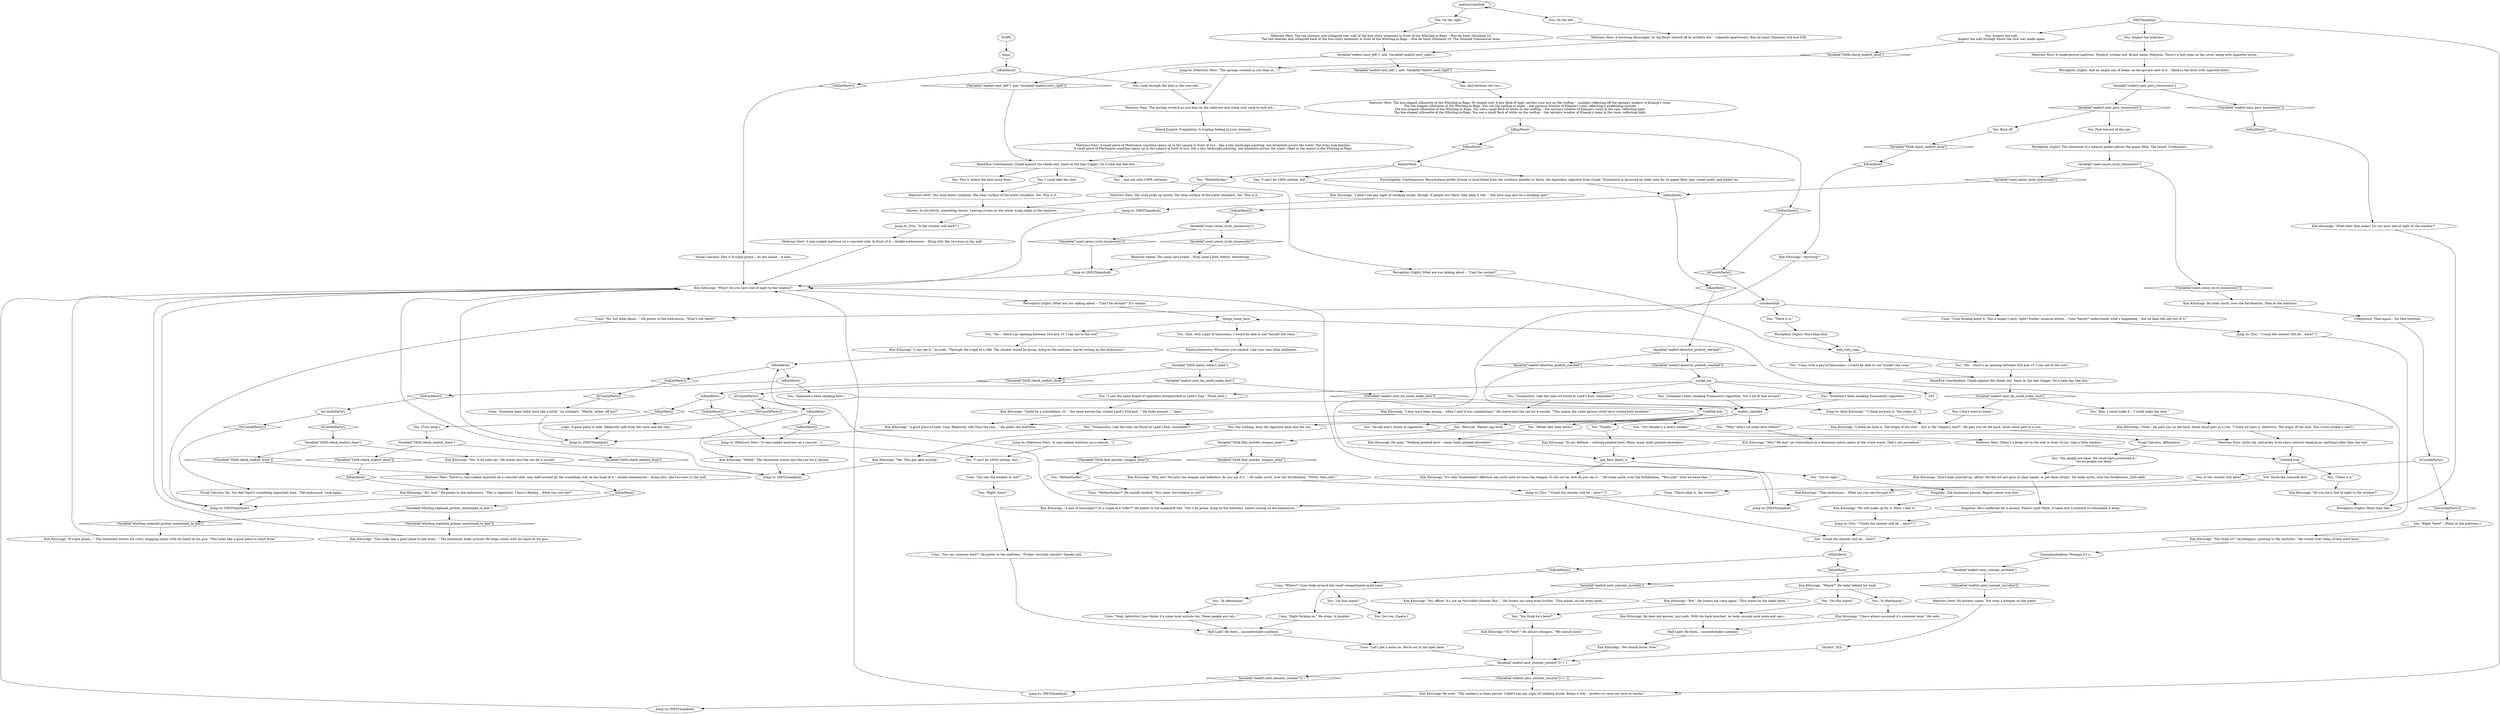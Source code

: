# SEAFORT / MATTRESS NEST
# (in front of double embrasure looking over the bay, into whirling window, ends check island task, shot was made here)
# ==================================================
digraph G {
	  0 [label="START"];
	  1 [label="input"];
	  2 [label="Composure: Then again... his face twitches."];
	  3 [label="Jump to: [You: \"Is the shooter still here?\"]"];
	  4 [label="Logic: A good place to hide. Relatively safe from the snow and the rain..."];
	  5 [label="Kim Kitsuragi: \"This looks like a good place to aim from...\" The lieutenant looks around. He steps closer with his hand on his gun."];
	  6 [label="You: \"Finally.\""];
	  7 [label="You: ...but not with 100% certainty."];
	  8 [label="Shivers: In the North, something moves. Leaving circles on the water. Long stalks in the shallows..."];
	  9 [label="You: \"On this island.\""];
	  10 [label="Shivers: YES."];
	  11 [label="Cuno: \"You see someone here?\" He points to the mattress. \"Fuckin' invisible shooter? Spooky shit...\""];
	  12 [label="You: \"Cuno, with a pair of binoculars, I would be able to see *inside* the room.\""];
	  13 [label="Variable[\"seafort.deserter_prehub_reached\"]"];
	  14 [label="Variable[\"seafort.deserter_prehub_reached\"]", shape=diamond];
	  15 [label="!(Variable[\"seafort.deserter_prehub_reached\"])", shape=diamond];
	  16 [label="IsKimHere()"];
	  17 [label="IsKimHere()", shape=diamond];
	  18 [label="!(IsKimHere())", shape=diamond];
	  19 [label="Jump to: [NESTmainhub]"];
	  20 [label="Mattress Nest: A towering skyscraper, its top floors shaved off by artillery fire -- Capeside Apartments: Rue de Saint Ghislaine 33A and 33B."];
	  21 [label="kimherehub"];
	  22 [label="You: \"Someone's been smoking Tioumoutiri cigarettes.\""];
	  23 [label="Kim Kitsuragi: He does not answer, just nods. With his back hunched, he looks around once more and says..."];
	  24 [label="You: \"You think he's here?\""];
	  25 [label="You: \"In Martinaise.\""];
	  26 [label="You: \"On this island.\""];
	  27 [label="You: \"Yes -- there's an opening between 33A and 10. I can see to the roof.\""];
	  28 [label="Kim Kitsuragi: \"Yes. This guy gets around.\""];
	  29 [label="Mattress Nest: The box-shaped silhouette of the Whirling-in-Rags. Its sloped roof. A tiny fleck of light catches your eye on the rooftop -- sunlight reflecting off the upstairs window of Klaasje's room.\nThe box-shaped silhouette of the Whirling-in-Rags. You see the rooftop at night -- the upstairs window of Klaasje's room reflecting a streetlamp outside.\nThe box-shaped silhouette of the Whirling-in-Rags. You see a small fleck of white on the rooftop -- the upstairs window of Klaasje's room in the rain, reflecting light.\nThe box-shaped silhouette of the Whirling-in-Rags. You see a small fleck of white on the rooftop -- the upstairs window of Klaasje's room in the snow, reflecting light."];
	  30 [label="You: I don't want to boast..."];
	  31 [label="Jump to: [NESTmainhub]"];
	  32 [label="You: \"Boo-yah. Master cop work.\""];
	  33 [label="Kim Kitsuragi: \"We will make up for it. Here. I feel it.\""];
	  34 [label="IsKimHere()"];
	  35 [label="IsKimHere()", shape=diamond];
	  36 [label="!(IsKimHere())", shape=diamond];
	  37 [label="Kim Kitsuragi: \"No, officer. It's not an *invisible* shooter. But...\" He lowers his voice even further. \"This island, on the other hand...\""];
	  38 [label="You: \"Our shooter's a heavy smoker.\""];
	  39 [label="You: Touch the concrete first."];
	  40 [label="You: On the left..."];
	  41 [label="Kim Kitsuragi: \"Do you have line of sight to the window?\""];
	  42 [label="Kim Kitsuragi: \"Good.\" He pats you on the back, three small pats in a row. \"I think we have it, detective. The origin of the shot. This is the *sniper's nest*.\""];
	  43 [label="Jump to: [NESTmainhub]"];
	  44 [label="You: \"You're right.\""];
	  45 [label="Kim Kitsuragi: \"Where?\" He looks behind his back."];
	  46 [label="Kim Kitsuragi: \"Or *she*.\" He almost whispers. \"We should move.\""];
	  47 [label="Kim Kitsuragi: \"B triple prime...\" The lieutenant lowers his voice, stepping closer with his hand on his gun. \"This looks like a good place to shoot from.\""];
	  48 [label="Kim Kitsuragi: \"I can see it,\" he nods. \"Through the scope of a rifle. The shooter would be prone, lying on the mattress, barrel resting on the embrasure.\""];
	  49 [label="Kim Kitsuragi: He nods. \"Nothing pointed here -- many leads pointed elsewhere.\""];
	  50 [label="Cuno: \"Motherfucker?\" He sounds excited. \"You seein' the window or not?\""];
	  51 [label="Visual Calculus: No. You feel there's something important here.  The embrasure. Look again..."];
	  52 [label="Jump to: [NESTmainhub]"];
	  53 [label="Kim Kitsuragi: \"In our defence -- nothing pointed here. Many, many leads pointed elsewhere.\""];
	  54 [label="You: Inspect the mattress."];
	  55 [label="You: And between the two..."];
	  56 [label="You: \"Kim, with a pair of binoculars, I would be able to see *inside* the room.\""];
	  57 [label="Variable[\"whirling.replaced_primes_mentioned_to_kim\"]"];
	  58 [label="Variable[\"whirling.replaced_primes_mentioned_to_kim\"]", shape=diamond];
	  59 [label="!(Variable[\"whirling.replaced_primes_mentioned_to_kim\"])", shape=diamond];
	  60 [label="You: \"Could the shooter still be... here?\""];
	  61 [label="Variable[\"seafort.nest_concept_invisible\"]"];
	  62 [label="Variable[\"seafort.nest_concept_invisible\"]", shape=diamond];
	  63 [label="!(Variable[\"seafort.nest_concept_invisible\"])", shape=diamond];
	  64 [label="You: \"There it is.\""];
	  65 [label="Untitled hub"];
	  66 [label="Jump to: [You: \"\"Could the shooter still be... here?\"\"]"];
	  67 [label="Variable[\"seafort.nest_shooter_counter\"]== 1"];
	  68 [label="Variable[\"seafort.nest_shooter_counter\"]== 1", shape=diamond];
	  69 [label="!(Variable[\"seafort.nest_shooter_counter\"]== 1)", shape=diamond];
	  70 [label="Mattress Nest: The springs screech as you lean on the mattress and crane your neck to look out..."];
	  71 [label="You: Back off."];
	  72 [label="You: On the right..."];
	  73 [label="smoke_em"];
	  74 [label="Kim Kitsuragi: \"Don't beat yourself up, officer. We did not put guns in their hands, or get them drunk.\" He looks north, over the fortification, then adds:"];
	  75 [label="You: I could take the shot."];
	  76 [label="You: This is where the shot came from..."];
	  77 [label="Conceptualization: Perhaps it's a..."];
	  78 [label="Kim Kitsuragi: \"I have always assumed it's someone local.\" He nods."];
	  79 [label="Jump to: [Mattress Nest: \"A rain-soaked mattress on a concret...\"]"];
	  80 [label="Cuno: \"Yeah, detective Cuno thinks it's some local asshole too. These people are rats...\""];
	  81 [label="You: \"Tioumoutiri. Like the ones we found at Land's End, remember?\""];
	  82 [label="Jump to: [Mattress Nest: \"A rain-soaked mattress on a concret...\"]"];
	  83 [label="Perception (Sight): More than that."];
	  84 [label="Variable[\"coast.sense_cyclo_tioumoutiri\"]"];
	  85 [label="Variable[\"coast.sense_cyclo_tioumoutiri\"]", shape=diamond];
	  86 [label="!(Variable[\"coast.sense_cyclo_tioumoutiri\"])", shape=diamond];
	  87 [label="Kim Kitsuragi: \"No, wait.\" He points to the embrasure. \"This is important, I have a feeling... What can you see?\""];
	  88 [label="Kim Kitsuragi: \"I think we have it. The origin of the shot -- this is the *sniper's nest*.\" He pats you on the back, three small pats in a row."];
	  89 [label="IsKimHere()"];
	  90 [label="IsKimHere()", shape=diamond];
	  91 [label="!(IsKimHere())", shape=diamond];
	  92 [label="You: \"In Martinaise.\""];
	  93 [label="Kim Kitsuragi: \"You think so?\" he whispers, pointing to the mattress. \"We would *see* them if they were here.\""];
	  94 [label="Kim Kitsuragi: \"We should move. Now.\""];
	  95 [label="cunoherehub"];
	  96 [label="Cuno: \"Where?\" Cuno looks around the small compartment-sized room."];
	  97 [label="Kim Kitsuragi: \"Why not? We have the weapon and ballistics. As you say it's...\" He looks north, over the fortification. \"Pretty *boo-yah*.\""];
	  98 [label="Jump to: [You: \"\"Could the shooter still be... here?\"\"]"];
	  99 [label="Mattress Nest: A small piece of Martinaise coastline opens up in the square in front of you -- like a tiny landscape painting, one kilometre across the water. The ruins look familiar.\nA small piece of Martinaise coastline opens up in the square in front of you, like a tiny landscape painting, one kilometre across the water. Dead in the centre is the Whirling-in-Rags."];
	  100 [label="Electrochemistry: Whenever you wanted. Like your own little dollhouse..."];
	  101 [label="You: \"*Why* didn't we come here before?\""];
	  102 [label="Visual Calculus: This is B triple prime -- on the island... A nest."];
	  103 [label="Perception (Sight): And an empty can of beans on the ground next to it -- filled to the brim with cigarette butts."];
	  104 [label="Variable[\"seafort.nest_perc_tioumoutiri\"]"];
	  105 [label="Variable[\"seafort.nest_perc_tioumoutiri\"]", shape=diamond];
	  106 [label="!(Variable[\"seafort.nest_perc_tioumoutiri\"])", shape=diamond];
	  107 [label="Jump to: [NESTmainhub]"];
	  108 [label="Kim Kitsuragi: \"Why? We don't go everywhere in a thousand metre radius of the crime scene. That's not procedure.\""];
	  109 [label="IsKimHere()"];
	  110 [label="IsKimHere()", shape=diamond];
	  111 [label="!(IsKimHere())", shape=diamond];
	  112 [label="Variable[\"coast.sense_cyclo_tioumoutiri\"]"];
	  113 [label="Variable[\"coast.sense_cyclo_tioumoutiri\"]", shape=diamond];
	  114 [label="!(Variable[\"coast.sense_cyclo_tioumoutiri\"])", shape=diamond];
	  115 [label="Variable[\"seafort.nest_left\"]  and  Variable[\"seafort.nest_right\"]"];
	  116 [label="Variable[\"seafort.nest_left\"]  and  Variable[\"seafort.nest_right\"]", shape=diamond];
	  117 [label="!(Variable[\"seafort.nest_left\"]  and  Variable[\"seafort.nest_right\"])", shape=diamond];
	  118 [label="Jump to: [NESTmainhub]"];
	  119 [label="things_come_here"];
	  120 [label="You: \"Someone's been smoking Tioumoutiri cigarettes. Not a lot of that around.\""];
	  121 [label="Kim Kitsuragi: \"I may have been wrong -- when I said it was unimportant.\" He stares into the can for a second. \"This means the same person could have visited both locations.\""];
	  122 [label="Jump to: [Kim Kitsuragi: \"\"I think we have it. The origin of...\"]"];
	  123 [label="get_here_finish_it"];
	  124 [label="Cuno: \"Let's get a move on. We're out in the open here...\""];
	  125 [label="talk_with_cuno"];
	  126 [label="Untitled hub"];
	  127 [label="Perception (Sight): The silhouette of a tobacco picker adorns the paper filter. The brand: Tioumoutiri."];
	  128 [label="Jump to: [NESTmainhub]"];
	  129 [label="You: \"I saw the same brand of cigarettes extinguished in Land's End.\" (Point west.)"];
	  130 [label="Perception (Sight): What are you talking about -- \"Can't be certain?\" It's certain."];
	  131 [label="You: \"Better late than never.\""];
	  132 [label="Mattress Nest: The wind blows suddenly. The clear surface of the water shudders. Yes. This is it."];
	  133 [label="Cuno: \"Someone been hidin' here like a bitch,\" he whispers. \"Maybe  jerkin' off too?\""];
	  134 [label="You: \"An old man's brand of cigarettes....\""];
	  135 [label="Reaction Speed: The same rare brand... from Land's End, before. Interesting."];
	  136 [label="Jump to: [You: \"\"Could the shooter still be... here?\"\"]"];
	  137 [label="Mattress Nest: A single-person mattress. Modern, civilian use. Brand name: Marjorie. There's a fuel stain on the cover, along with cigarette burns."];
	  138 [label="Mattress Nest: The red chimney and collapsed rear wall of the four-story tenement in front of the Whirling-in-Rags -- Rue de Saint Ghislaine 10.\nThe red chimney and collapsed back of the four-story tenement in front of the Whirling-in-Rags -- Rue de Saint Ghislaine 10. The Doomed Commercial Area."];
	  139 [label="You: \"Motherfucker.\""];
	  140 [label="Jump to: [NESTmainhub]"];
	  141 [label="IsCunoInParty()"];
	  142 [label="IsCunoInParty()", shape=diamond];
	  143 [label="!(IsCunoInParty())", shape=diamond];
	  144 [label="Variable[\"TASK.find_murder_weapon_done\"]"];
	  145 [label="Variable[\"TASK.find_murder_weapon_done\"]", shape=diamond];
	  146 [label="!(Variable[\"TASK.find_murder_weapon_done\"])", shape=diamond];
	  147 [label="Inland Empire: Trepidation. A tingling feeling in your stomach..."];
	  148 [label="You: \"Kim, I could make it -- I could make the shot.\""];
	  149 [label="You: \"Tioumoutiri. Like the ones we found at Land's End, remember?\""];
	  150 [label="Kim Kitsuragi: \"Could be a coincidence. Or -- the same person has visited Land's End and...\" He looks around, \"...here.\""];
	  151 [label="Cuno: \"You see the window or not?\""];
	  152 [label="Jump to: [Mattress Nest: \"The springs screech as you lean on...\"]"];
	  153 [label="You: Pick one out of the can."];
	  154 [label="You: \"I can't be 100% certain, but...\""];
	  155 [label="You: \"Yes -- there's an opening between 33A and 10. I can see to the roof.\""];
	  156 [label="Variable[\"TASK.check_seafort_done\"]"];
	  157 [label="Variable[\"TASK.check_seafort_done\"]", shape=diamond];
	  158 [label="!(Variable[\"TASK.check_seafort_done\"])", shape=diamond];
	  159 [label="Kim Kitsuragi: \"Anything?\""];
	  160 [label="You: Say nothing, drop the cigarette back into the can."];
	  161 [label="Half Light: He feels... uncomfortable suddenly."];
	  162 [label="Half Light: He feels... uncomfortable suddenly."];
	  163 [label="You: Inspect the wall.\nInspect the wall through which the shot was made again."];
	  164 [label="NESTmainhub"];
	  165 [label="Kim Kitsuragi: \"What? Do you have line of sight to the window?\""];
	  166 [label="Kim Kitsuragi: \"I didn't see any signs of smoking inside, though. If people live there, they keep it tidy -- this here may also be a smoking spot.\""];
	  167 [label="Kim Kitsuragi: \"A good place to hide. Cosy. Relatively safe from the rain...\" He pokes the mattress."];
	  168 [label="Kim Kitsuragi: \"What does that mean? Do you have line of sight to the window?\""];
	  169 [label="Mattress Nest: The wind picks up slowly. The clear surface of the water shudders. Yes. This is it."];
	  170 [label="Perception (Sight): What are you talking about -- \"Can't be certain?\""];
	  171 [label="You: \"Right *here*.\""];
	  172 [label="Cuno: \"Right fucking on.\" He stops. A shudder."];
	  173 [label="You: Got you. [Leave.]"];
	  174 [label="mattressnesthub"];
	  175 [label="Hand/Eye Coordination: Cheek against the cheek rest, hand on the hair trigger. On a calm day like this..."];
	  176 [label="You: \"Right *here*.\" (Point at the mattress.)"];
	  177 [label="Kim Kitsuragi: \"But.\" He lowers his voice again. \"This island on the other hand...\""];
	  178 [label="Mattress Nest: No answer comes. Not even a whisper on the water."];
	  179 [label="Cuno: \"There what is, the window?\""];
	  180 [label="Perception (Sight): More than that."];
	  181 [label="Kim Kitsuragi: \"A pair of binoculars? Or a scope of a *rifle*?\" He points to the makeshift bed. \"You'd be prone, lying on the mattress, barrel resting on the embrasure...\""];
	  182 [label="Variable[\"TASK.check_seafort_done\"]"];
	  183 [label="Variable[\"TASK.check_seafort_done\"]", shape=diamond];
	  184 [label="!(Variable[\"TASK.check_seafort_done\"])", shape=diamond];
	  185 [label="Variable[\"seafort.nest_he_could_make_shot\"]"];
	  186 [label="Variable[\"seafort.nest_he_could_make_shot\"]", shape=diamond];
	  187 [label="!(Variable[\"seafort.nest_he_could_make_shot\"])", shape=diamond];
	  188 [label="IsCunoInParty()"];
	  189 [label="IsCunoInParty()", shape=diamond];
	  190 [label="!(IsCunoInParty())", shape=diamond];
	  191 [label="IsKimHere()"];
	  192 [label="IsKimHere()", shape=diamond];
	  193 [label="!(IsKimHere())", shape=diamond];
	  194 [label="Kim Kitsuragi: \"Noted.\" The lieutenant stares into the can for a second."];
	  195 [label="Visual Calculus: Affirmative."];
	  196 [label="Mattress Nest: Quite old, and grimy from years without cleaning by anything other than the rain."];
	  197 [label="Kim Kitsuragi: \"That embrasure... What can you see through it?\""];
	  198 [label="You: [Turn away.]"];
	  199 [label="Kim Kitsuragi: He nods. \"The smoker's a clean person. I didn't see any signs of smoking inside. Keeps it tidy -- prefers to come out here to smoke.\""];
	  200 [label="seafort_checked"];
	  201 [label="You: \"Six people are dead. We could have prevented it.\"\n\"Seven people are dead.\""];
	  202 [label="Kim Kitsuragi: \"It's only *moderately* effective cop work until we have the weapon. It will not be, how do you say it...\" He looks north, over the fortification. \"*Boo-yah*, until we have that...\""];
	  203 [label="You: \"Motherfucker.\""];
	  204 [label="Cuno: \"No, but what about...\" He points to the embrasure. \"What's out there?\""];
	  205 [label="Variable[\"TASK.check_seafort_done\"]"];
	  206 [label="Variable[\"TASK.check_seafort_done\"]", shape=diamond];
	  207 [label="!(Variable[\"TASK.check_seafort_done\"])", shape=diamond];
	  208 [label="Kim Kitsuragi: \"Yes. It all adds up.\" He stares into the can for a second."];
	  209 [label="Mattress Nest: There's a firing slit in the wall in front of you. Like a little window..."];
	  210 [label="Mattress Nest: There's a rain-soaked mattress on a concrete slab, only half-covered by the crumbling roof. At the head of it -- double embrasures -- firing slits, like two eyes in the wall."];
	  211 [label="IsKimHere()"];
	  212 [label="IsKimHere()", shape=diamond];
	  213 [label="!(IsKimHere())", shape=diamond];
	  214 [label="You: Look through the hole in the concrete."];
	  215 [label="You: \"There it is.\""];
	  216 [label="Encyclopedia: Contemporary Revacholians prefer Drouin (a local blend from the southern islands) or Astra, the legendary cigarette from Graad. Tioumoutiri is favoured by older men for its paper filter tips, sweet smell, and added tar."];
	  217 [label="Kim Kitsuragi: He looks north, over the fortification. Then at the mattress."];
	  218 [label="Empathy: The lieutenant pauses. Regret comes over him."];
	  219 [label="Empathy: He's conflicted for a second. There's guilt there, it takes him a moment to rationalize it away."];
	  220 [label="IsCunoInParty()"];
	  221 [label="IsCunoInParty()", shape=diamond];
	  222 [label="!(IsCunoInParty())", shape=diamond];
	  223 [label="You: Is the shooter still here?"];
	  224 [label="Mattress Nest: A rain-soaked mattress on a concrete slab. In front of it -- double embrasures -- firing slits like two eyes in the wall."];
	  225 [label="You: \"I can't be 100% certain, but...\""];
	  226 [label="Cuno: \"Cuno fucking knew it. This a sniper's nest, right? Fuckin' assassin action... Cuno *barely* understands what's happening -- but he likes the shit out of it.\""];
	  227 [label="Hand/Eye Coordination: Cheek against the cheek rest, hand on the hair trigger. On a calm day like this..."];
	  228 [label="IsKimHere()"];
	  229 [label="IsKimHere()", shape=diamond];
	  230 [label="!(IsKimHere())", shape=diamond];
	  231 [label="IsKimHere()"];
	  232 [label="IsKimHere()", shape=diamond];
	  233 [label="!(IsKimHere())", shape=diamond];
	  234 [label="You: \"Someone's been smoking here.\""];
	  0 -> 1
	  1 -> 211
	  2 -> 220
	  3 -> 224
	  4 -> 107
	  5 -> 165
	  6 -> 53
	  7 -> 170
	  8 -> 3
	  9 -> 23
	  10 -> 67
	  11 -> 162
	  12 -> 227
	  13 -> 14
	  13 -> 15
	  14 -> 65
	  15 -> 73
	  16 -> 17
	  16 -> 18
	  17 -> 13
	  18 -> 112
	  19 -> 165
	  20 -> 115
	  21 -> 216
	  21 -> 154
	  21 -> 139
	  22 -> 200
	  23 -> 161
	  24 -> 46
	  25 -> 80
	  26 -> 173
	  27 -> 227
	  28 -> 52
	  29 -> 34
	  30 -> 88
	  31 -> 165
	  32 -> 144
	  33 -> 98
	  34 -> 35
	  34 -> 36
	  35 -> 21
	  36 -> 221
	  37 -> 24
	  38 -> 195
	  39 -> 197
	  40 -> 20
	  41 -> 83
	  42 -> 196
	  43 -> 165
	  44 -> 218
	  45 -> 9
	  45 -> 177
	  45 -> 92
	  46 -> 67
	  47 -> 165
	  48 -> 228
	  49 -> 123
	  50 -> 181
	  51 -> 31
	  52 -> 165
	  53 -> 123
	  54 -> 137
	  55 -> 29
	  56 -> 100
	  57 -> 58
	  57 -> 59
	  58 -> 47
	  59 -> 5
	  60 -> 89
	  61 -> 62
	  61 -> 63
	  62 -> 37
	  63 -> 178
	  64 -> 180
	  65 -> 38
	  65 -> 81
	  65 -> 134
	  65 -> 160
	  66 -> 60
	  67 -> 68
	  67 -> 69
	  68 -> 118
	  69 -> 199
	  70 -> 147
	  71 -> 183
	  72 -> 138
	  73 -> 129
	  73 -> 235
	  73 -> 149
	  73 -> 22
	  73 -> 120
	  74 -> 219
	  75 -> 132
	  76 -> 132
	  77 -> 61
	  78 -> 161
	  79 -> 225
	  80 -> 162
	  81 -> 28
	  82 -> 225
	  83 -> 119
	  84 -> 85
	  84 -> 86
	  85 -> 16
	  86 -> 217
	  87 -> 31
	  88 -> 196
	  89 -> 90
	  89 -> 91
	  90 -> 45
	  91 -> 96
	  92 -> 78
	  93 -> 77
	  94 -> 67
	  95 -> 64
	  95 -> 226
	  95 -> 204
	  96 -> 25
	  96 -> 26
	  96 -> 172
	  97 -> 66
	  98 -> 60
	  99 -> 175
	  100 -> 182
	  101 -> 108
	  102 -> 165
	  103 -> 104
	  104 -> 105
	  104 -> 106
	  105 -> 153
	  105 -> 71
	  106 -> 229
	  107 -> 165
	  108 -> 123
	  109 -> 110
	  109 -> 111
	  110 -> 198
	  111 -> 79
	  112 -> 113
	  112 -> 114
	  113 -> 135
	  114 -> 19
	  115 -> 116
	  115 -> 117
	  116 -> 55
	  117 -> 175
	  118 -> 165
	  119 -> 56
	  119 -> 155
	  120 -> 200
	  121 -> 167
	  122 -> 88
	  123 -> 202
	  123 -> 44
	  124 -> 67
	  125 -> 27
	  125 -> 12
	  126 -> 215
	  126 -> 39
	  127 -> 84
	  128 -> 165
	  129 -> 150
	  130 -> 119
	  131 -> 49
	  132 -> 8
	  133 -> 107
	  134 -> 209
	  135 -> 19
	  136 -> 60
	  137 -> 103
	  138 -> 115
	  139 -> 169
	  140 -> 165
	  141 -> 142
	  141 -> 143
	  142 -> 205
	  143 -> 51
	  144 -> 145
	  144 -> 146
	  145 -> 97
	  146 -> 203
	  147 -> 99
	  148 -> 42
	  149 -> 121
	  150 -> 167
	  151 -> 171
	  152 -> 70
	  153 -> 127
	  154 -> 166
	  155 -> 48
	  156 -> 157
	  156 -> 158
	  158 -> 232
	  159 -> 128
	  160 -> 82
	  161 -> 94
	  162 -> 124
	  163 -> 206
	  164 -> 163
	  164 -> 54
	  164 -> 199
	  165 -> 130
	  166 -> 140
	  167 -> 107
	  168 -> 83
	  169 -> 8
	  170 -> 125
	  171 -> 11
	  172 -> 162
	  174 -> 40
	  174 -> 72
	  174 -> 174
	  175 -> 75
	  175 -> 76
	  175 -> 7
	  176 -> 93
	  177 -> 24
	  178 -> 10
	  179 -> 181
	  180 -> 125
	  181 -> 228
	  182 -> 184
	  182 -> 185
	  183 -> 192
	  184 -> 109
	  185 -> 187
	  185 -> 188
	  186 -> 148
	  186 -> 30
	  187 -> 122
	  188 -> 190
	  188 -> 191
	  189 -> 133
	  190 -> 4
	  191 -> 193
	  191 -> 194
	  192 -> 159
	  193 -> 79
	  194 -> 52
	  195 -> 201
	  196 -> 126
	  197 -> 128
	  198 -> 156
	  199 -> 43
	  200 -> 32
	  200 -> 131
	  200 -> 101
	  200 -> 6
	  201 -> 74
	  202 -> 66
	  203 -> 50
	  204 -> 31
	  205 -> 208
	  205 -> 207
	  206 -> 152
	  207 -> 210
	  208 -> 52
	  209 -> 126
	  210 -> 212
	  211 -> 213
	  211 -> 214
	  212 -> 57
	  213 -> 102
	  214 -> 70
	  215 -> 41
	  216 -> 16
	  217 -> 2
	  218 -> 33
	  219 -> 98
	  220 -> 222
	  220 -> 223
	  221 -> 95
	  222 -> 176
	  223 -> 179
	  224 -> 165
	  225 -> 151
	  226 -> 136
	  227 -> 186
	  228 -> 230
	  228 -> 231
	  229 -> 168
	  230 -> 189
	  231 -> 233
	  231 -> 234
	  232 -> 87
	  233 -> 141
	  234 -> 200
}

